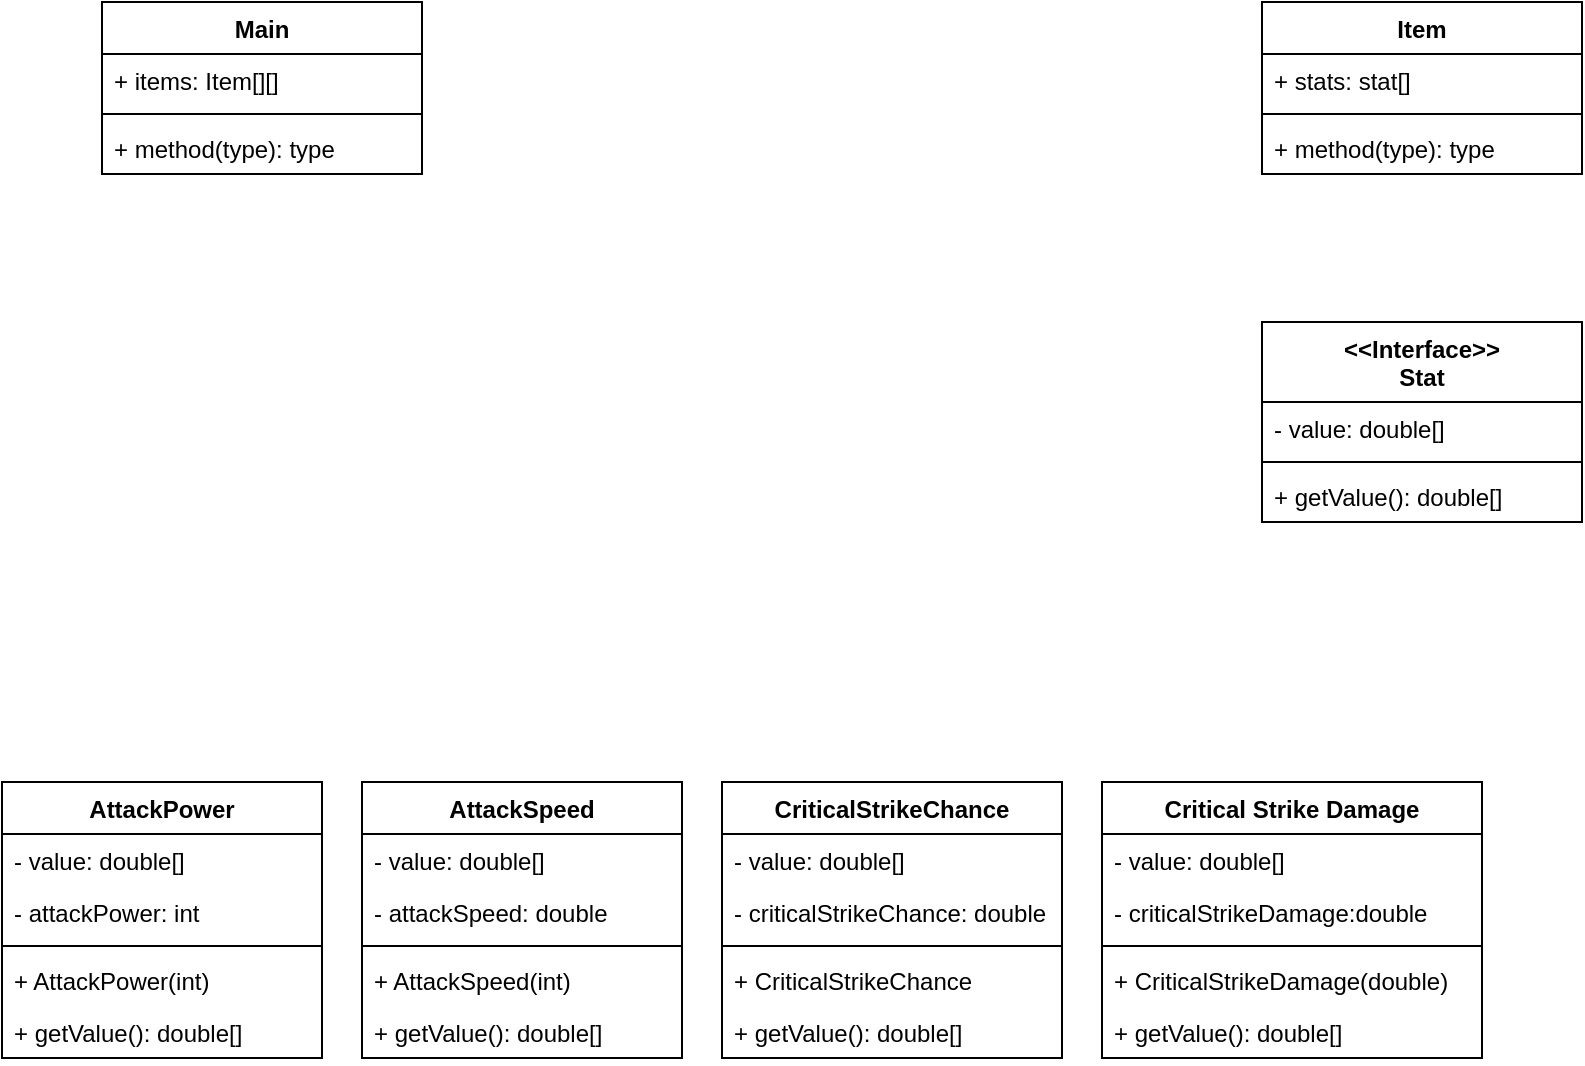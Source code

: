 <mxfile version="20.3.0" type="device"><diagram id="tddW4jgXfp2V9eIRCVHO" name="Page-1"><mxGraphModel dx="1422" dy="865" grid="1" gridSize="10" guides="1" tooltips="1" connect="1" arrows="1" fold="1" page="1" pageScale="1" pageWidth="850" pageHeight="1100" math="0" shadow="0"><root><mxCell id="0"/><mxCell id="1" parent="0"/><mxCell id="2qo52VbD9uimoqw3JzvP-5" value="Main" style="swimlane;fontStyle=1;align=center;verticalAlign=top;childLayout=stackLayout;horizontal=1;startSize=26;horizontalStack=0;resizeParent=1;resizeParentMax=0;resizeLast=0;collapsible=1;marginBottom=0;" parent="1" vertex="1"><mxGeometry x="50" y="30" width="160" height="86" as="geometry"/></mxCell><mxCell id="2qo52VbD9uimoqw3JzvP-6" value="+ items: Item[][]" style="text;strokeColor=none;fillColor=none;align=left;verticalAlign=top;spacingLeft=4;spacingRight=4;overflow=hidden;rotatable=0;points=[[0,0.5],[1,0.5]];portConstraint=eastwest;" parent="2qo52VbD9uimoqw3JzvP-5" vertex="1"><mxGeometry y="26" width="160" height="26" as="geometry"/></mxCell><mxCell id="2qo52VbD9uimoqw3JzvP-7" value="" style="line;strokeWidth=1;fillColor=none;align=left;verticalAlign=middle;spacingTop=-1;spacingLeft=3;spacingRight=3;rotatable=0;labelPosition=right;points=[];portConstraint=eastwest;strokeColor=inherit;" parent="2qo52VbD9uimoqw3JzvP-5" vertex="1"><mxGeometry y="52" width="160" height="8" as="geometry"/></mxCell><mxCell id="2qo52VbD9uimoqw3JzvP-8" value="+ method(type): type" style="text;strokeColor=none;fillColor=none;align=left;verticalAlign=top;spacingLeft=4;spacingRight=4;overflow=hidden;rotatable=0;points=[[0,0.5],[1,0.5]];portConstraint=eastwest;" parent="2qo52VbD9uimoqw3JzvP-5" vertex="1"><mxGeometry y="60" width="160" height="26" as="geometry"/></mxCell><mxCell id="2qo52VbD9uimoqw3JzvP-9" value="Item" style="swimlane;fontStyle=1;align=center;verticalAlign=top;childLayout=stackLayout;horizontal=1;startSize=26;horizontalStack=0;resizeParent=1;resizeParentMax=0;resizeLast=0;collapsible=1;marginBottom=0;" parent="1" vertex="1"><mxGeometry x="630" y="30" width="160" height="86" as="geometry"/></mxCell><mxCell id="2qo52VbD9uimoqw3JzvP-10" value="+ stats: stat[]" style="text;strokeColor=none;fillColor=none;align=left;verticalAlign=top;spacingLeft=4;spacingRight=4;overflow=hidden;rotatable=0;points=[[0,0.5],[1,0.5]];portConstraint=eastwest;" parent="2qo52VbD9uimoqw3JzvP-9" vertex="1"><mxGeometry y="26" width="160" height="26" as="geometry"/></mxCell><mxCell id="2qo52VbD9uimoqw3JzvP-11" value="" style="line;strokeWidth=1;fillColor=none;align=left;verticalAlign=middle;spacingTop=-1;spacingLeft=3;spacingRight=3;rotatable=0;labelPosition=right;points=[];portConstraint=eastwest;strokeColor=inherit;" parent="2qo52VbD9uimoqw3JzvP-9" vertex="1"><mxGeometry y="52" width="160" height="8" as="geometry"/></mxCell><mxCell id="2qo52VbD9uimoqw3JzvP-12" value="+ method(type): type" style="text;strokeColor=none;fillColor=none;align=left;verticalAlign=top;spacingLeft=4;spacingRight=4;overflow=hidden;rotatable=0;points=[[0,0.5],[1,0.5]];portConstraint=eastwest;" parent="2qo52VbD9uimoqw3JzvP-9" vertex="1"><mxGeometry y="60" width="160" height="26" as="geometry"/></mxCell><mxCell id="2qo52VbD9uimoqw3JzvP-22" value="&lt;&lt;Interface&gt;&gt;&#10;Stat" style="swimlane;fontStyle=1;align=center;verticalAlign=top;childLayout=stackLayout;horizontal=1;startSize=40;horizontalStack=0;resizeParent=1;resizeParentMax=0;resizeLast=0;collapsible=1;marginBottom=0;" parent="1" vertex="1"><mxGeometry x="630" y="190" width="160" height="100" as="geometry"/></mxCell><mxCell id="2qo52VbD9uimoqw3JzvP-23" value="- value: double[]" style="text;strokeColor=none;fillColor=none;align=left;verticalAlign=top;spacingLeft=4;spacingRight=4;overflow=hidden;rotatable=0;points=[[0,0.5],[1,0.5]];portConstraint=eastwest;" parent="2qo52VbD9uimoqw3JzvP-22" vertex="1"><mxGeometry y="40" width="160" height="26" as="geometry"/></mxCell><mxCell id="2qo52VbD9uimoqw3JzvP-24" value="" style="line;strokeWidth=1;fillColor=none;align=left;verticalAlign=middle;spacingTop=-1;spacingLeft=3;spacingRight=3;rotatable=0;labelPosition=right;points=[];portConstraint=eastwest;strokeColor=inherit;" parent="2qo52VbD9uimoqw3JzvP-22" vertex="1"><mxGeometry y="66" width="160" height="8" as="geometry"/></mxCell><mxCell id="2qo52VbD9uimoqw3JzvP-26" value="+ getValue(): double[]" style="text;strokeColor=none;fillColor=none;align=left;verticalAlign=top;spacingLeft=4;spacingRight=4;overflow=hidden;rotatable=0;points=[[0,0.5],[1,0.5]];portConstraint=eastwest;" parent="2qo52VbD9uimoqw3JzvP-22" vertex="1"><mxGeometry y="74" width="160" height="26" as="geometry"/></mxCell><mxCell id="2qo52VbD9uimoqw3JzvP-27" value="AttackPower" style="swimlane;fontStyle=1;align=center;verticalAlign=top;childLayout=stackLayout;horizontal=1;startSize=26;horizontalStack=0;resizeParent=1;resizeParentMax=0;resizeLast=0;collapsible=1;marginBottom=0;" parent="1" vertex="1"><mxGeometry y="420" width="160" height="138" as="geometry"/></mxCell><mxCell id="2qo52VbD9uimoqw3JzvP-28" value="- value: double[]" style="text;strokeColor=none;fillColor=none;align=left;verticalAlign=top;spacingLeft=4;spacingRight=4;overflow=hidden;rotatable=0;points=[[0,0.5],[1,0.5]];portConstraint=eastwest;" parent="2qo52VbD9uimoqw3JzvP-27" vertex="1"><mxGeometry y="26" width="160" height="26" as="geometry"/></mxCell><mxCell id="2qo52VbD9uimoqw3JzvP-31" value="- attackPower: int" style="text;strokeColor=none;fillColor=none;align=left;verticalAlign=top;spacingLeft=4;spacingRight=4;overflow=hidden;rotatable=0;points=[[0,0.5],[1,0.5]];portConstraint=eastwest;" parent="2qo52VbD9uimoqw3JzvP-27" vertex="1"><mxGeometry y="52" width="160" height="26" as="geometry"/></mxCell><mxCell id="2qo52VbD9uimoqw3JzvP-29" value="" style="line;strokeWidth=1;fillColor=none;align=left;verticalAlign=middle;spacingTop=-1;spacingLeft=3;spacingRight=3;rotatable=0;labelPosition=right;points=[];portConstraint=eastwest;strokeColor=inherit;" parent="2qo52VbD9uimoqw3JzvP-27" vertex="1"><mxGeometry y="78" width="160" height="8" as="geometry"/></mxCell><mxCell id="2qo52VbD9uimoqw3JzvP-30" value="+ AttackPower(int)" style="text;strokeColor=none;fillColor=none;align=left;verticalAlign=top;spacingLeft=4;spacingRight=4;overflow=hidden;rotatable=0;points=[[0,0.5],[1,0.5]];portConstraint=eastwest;" parent="2qo52VbD9uimoqw3JzvP-27" vertex="1"><mxGeometry y="86" width="160" height="26" as="geometry"/></mxCell><mxCell id="2qo52VbD9uimoqw3JzvP-32" value="+ getValue(): double[]" style="text;strokeColor=none;fillColor=none;align=left;verticalAlign=top;spacingLeft=4;spacingRight=4;overflow=hidden;rotatable=0;points=[[0,0.5],[1,0.5]];portConstraint=eastwest;" parent="2qo52VbD9uimoqw3JzvP-27" vertex="1"><mxGeometry y="112" width="160" height="26" as="geometry"/></mxCell><mxCell id="2qo52VbD9uimoqw3JzvP-37" value="AttackSpeed" style="swimlane;fontStyle=1;align=center;verticalAlign=top;childLayout=stackLayout;horizontal=1;startSize=26;horizontalStack=0;resizeParent=1;resizeParentMax=0;resizeLast=0;collapsible=1;marginBottom=0;" parent="1" vertex="1"><mxGeometry x="180" y="420" width="160" height="138" as="geometry"/></mxCell><mxCell id="2qo52VbD9uimoqw3JzvP-38" value="- value: double[]" style="text;strokeColor=none;fillColor=none;align=left;verticalAlign=top;spacingLeft=4;spacingRight=4;overflow=hidden;rotatable=0;points=[[0,0.5],[1,0.5]];portConstraint=eastwest;" parent="2qo52VbD9uimoqw3JzvP-37" vertex="1"><mxGeometry y="26" width="160" height="26" as="geometry"/></mxCell><mxCell id="2qo52VbD9uimoqw3JzvP-39" value="- attackSpeed: double" style="text;strokeColor=none;fillColor=none;align=left;verticalAlign=top;spacingLeft=4;spacingRight=4;overflow=hidden;rotatable=0;points=[[0,0.5],[1,0.5]];portConstraint=eastwest;" parent="2qo52VbD9uimoqw3JzvP-37" vertex="1"><mxGeometry y="52" width="160" height="26" as="geometry"/></mxCell><mxCell id="2qo52VbD9uimoqw3JzvP-40" value="" style="line;strokeWidth=1;fillColor=none;align=left;verticalAlign=middle;spacingTop=-1;spacingLeft=3;spacingRight=3;rotatable=0;labelPosition=right;points=[];portConstraint=eastwest;strokeColor=inherit;" parent="2qo52VbD9uimoqw3JzvP-37" vertex="1"><mxGeometry y="78" width="160" height="8" as="geometry"/></mxCell><mxCell id="2qo52VbD9uimoqw3JzvP-41" value="+ AttackSpeed(int)" style="text;strokeColor=none;fillColor=none;align=left;verticalAlign=top;spacingLeft=4;spacingRight=4;overflow=hidden;rotatable=0;points=[[0,0.5],[1,0.5]];portConstraint=eastwest;" parent="2qo52VbD9uimoqw3JzvP-37" vertex="1"><mxGeometry y="86" width="160" height="26" as="geometry"/></mxCell><mxCell id="2qo52VbD9uimoqw3JzvP-42" value="+ getValue(): double[]" style="text;strokeColor=none;fillColor=none;align=left;verticalAlign=top;spacingLeft=4;spacingRight=4;overflow=hidden;rotatable=0;points=[[0,0.5],[1,0.5]];portConstraint=eastwest;" parent="2qo52VbD9uimoqw3JzvP-37" vertex="1"><mxGeometry y="112" width="160" height="26" as="geometry"/></mxCell><mxCell id="2qo52VbD9uimoqw3JzvP-47" value="CriticalStrikeChance" style="swimlane;fontStyle=1;align=center;verticalAlign=top;childLayout=stackLayout;horizontal=1;startSize=26;horizontalStack=0;resizeParent=1;resizeParentMax=0;resizeLast=0;collapsible=1;marginBottom=0;" parent="1" vertex="1"><mxGeometry x="360" y="420" width="170" height="138" as="geometry"/></mxCell><mxCell id="2qo52VbD9uimoqw3JzvP-48" value="- value: double[]" style="text;strokeColor=none;fillColor=none;align=left;verticalAlign=top;spacingLeft=4;spacingRight=4;overflow=hidden;rotatable=0;points=[[0,0.5],[1,0.5]];portConstraint=eastwest;" parent="2qo52VbD9uimoqw3JzvP-47" vertex="1"><mxGeometry y="26" width="170" height="26" as="geometry"/></mxCell><mxCell id="2qo52VbD9uimoqw3JzvP-49" value="- criticalStrikeChance: double" style="text;strokeColor=none;fillColor=none;align=left;verticalAlign=top;spacingLeft=4;spacingRight=4;overflow=hidden;rotatable=0;points=[[0,0.5],[1,0.5]];portConstraint=eastwest;" parent="2qo52VbD9uimoqw3JzvP-47" vertex="1"><mxGeometry y="52" width="170" height="26" as="geometry"/></mxCell><mxCell id="2qo52VbD9uimoqw3JzvP-50" value="" style="line;strokeWidth=1;fillColor=none;align=left;verticalAlign=middle;spacingTop=-1;spacingLeft=3;spacingRight=3;rotatable=0;labelPosition=right;points=[];portConstraint=eastwest;strokeColor=inherit;" parent="2qo52VbD9uimoqw3JzvP-47" vertex="1"><mxGeometry y="78" width="170" height="8" as="geometry"/></mxCell><mxCell id="2qo52VbD9uimoqw3JzvP-51" value="+ CriticalStrikeChance" style="text;strokeColor=none;fillColor=none;align=left;verticalAlign=top;spacingLeft=4;spacingRight=4;overflow=hidden;rotatable=0;points=[[0,0.5],[1,0.5]];portConstraint=eastwest;" parent="2qo52VbD9uimoqw3JzvP-47" vertex="1"><mxGeometry y="86" width="170" height="26" as="geometry"/></mxCell><mxCell id="2qo52VbD9uimoqw3JzvP-52" value="+ getValue(): double[]" style="text;strokeColor=none;fillColor=none;align=left;verticalAlign=top;spacingLeft=4;spacingRight=4;overflow=hidden;rotatable=0;points=[[0,0.5],[1,0.5]];portConstraint=eastwest;" parent="2qo52VbD9uimoqw3JzvP-47" vertex="1"><mxGeometry y="112" width="170" height="26" as="geometry"/></mxCell><mxCell id="2qo52VbD9uimoqw3JzvP-53" value="Critical Strike Damage" style="swimlane;fontStyle=1;align=center;verticalAlign=top;childLayout=stackLayout;horizontal=1;startSize=26;horizontalStack=0;resizeParent=1;resizeParentMax=0;resizeLast=0;collapsible=1;marginBottom=0;" parent="1" vertex="1"><mxGeometry x="550" y="420" width="190" height="138" as="geometry"/></mxCell><mxCell id="2qo52VbD9uimoqw3JzvP-54" value="- value: double[]" style="text;strokeColor=none;fillColor=none;align=left;verticalAlign=top;spacingLeft=4;spacingRight=4;overflow=hidden;rotatable=0;points=[[0,0.5],[1,0.5]];portConstraint=eastwest;" parent="2qo52VbD9uimoqw3JzvP-53" vertex="1"><mxGeometry y="26" width="190" height="26" as="geometry"/></mxCell><mxCell id="2qo52VbD9uimoqw3JzvP-57" value="- criticalStrikeDamage:double" style="text;strokeColor=none;fillColor=none;align=left;verticalAlign=top;spacingLeft=4;spacingRight=4;overflow=hidden;rotatable=0;points=[[0,0.5],[1,0.5]];portConstraint=eastwest;" parent="2qo52VbD9uimoqw3JzvP-53" vertex="1"><mxGeometry y="52" width="190" height="26" as="geometry"/></mxCell><mxCell id="2qo52VbD9uimoqw3JzvP-55" value="" style="line;strokeWidth=1;fillColor=none;align=left;verticalAlign=middle;spacingTop=-1;spacingLeft=3;spacingRight=3;rotatable=0;labelPosition=right;points=[];portConstraint=eastwest;strokeColor=inherit;" parent="2qo52VbD9uimoqw3JzvP-53" vertex="1"><mxGeometry y="78" width="190" height="8" as="geometry"/></mxCell><mxCell id="2qo52VbD9uimoqw3JzvP-56" value="+ CriticalStrikeDamage(double)" style="text;strokeColor=none;fillColor=none;align=left;verticalAlign=top;spacingLeft=4;spacingRight=4;overflow=hidden;rotatable=0;points=[[0,0.5],[1,0.5]];portConstraint=eastwest;" parent="2qo52VbD9uimoqw3JzvP-53" vertex="1"><mxGeometry y="86" width="190" height="26" as="geometry"/></mxCell><mxCell id="2qo52VbD9uimoqw3JzvP-58" value="+ getValue(): double[]" style="text;strokeColor=none;fillColor=none;align=left;verticalAlign=top;spacingLeft=4;spacingRight=4;overflow=hidden;rotatable=0;points=[[0,0.5],[1,0.5]];portConstraint=eastwest;" parent="2qo52VbD9uimoqw3JzvP-53" vertex="1"><mxGeometry y="112" width="190" height="26" as="geometry"/></mxCell></root></mxGraphModel></diagram></mxfile>